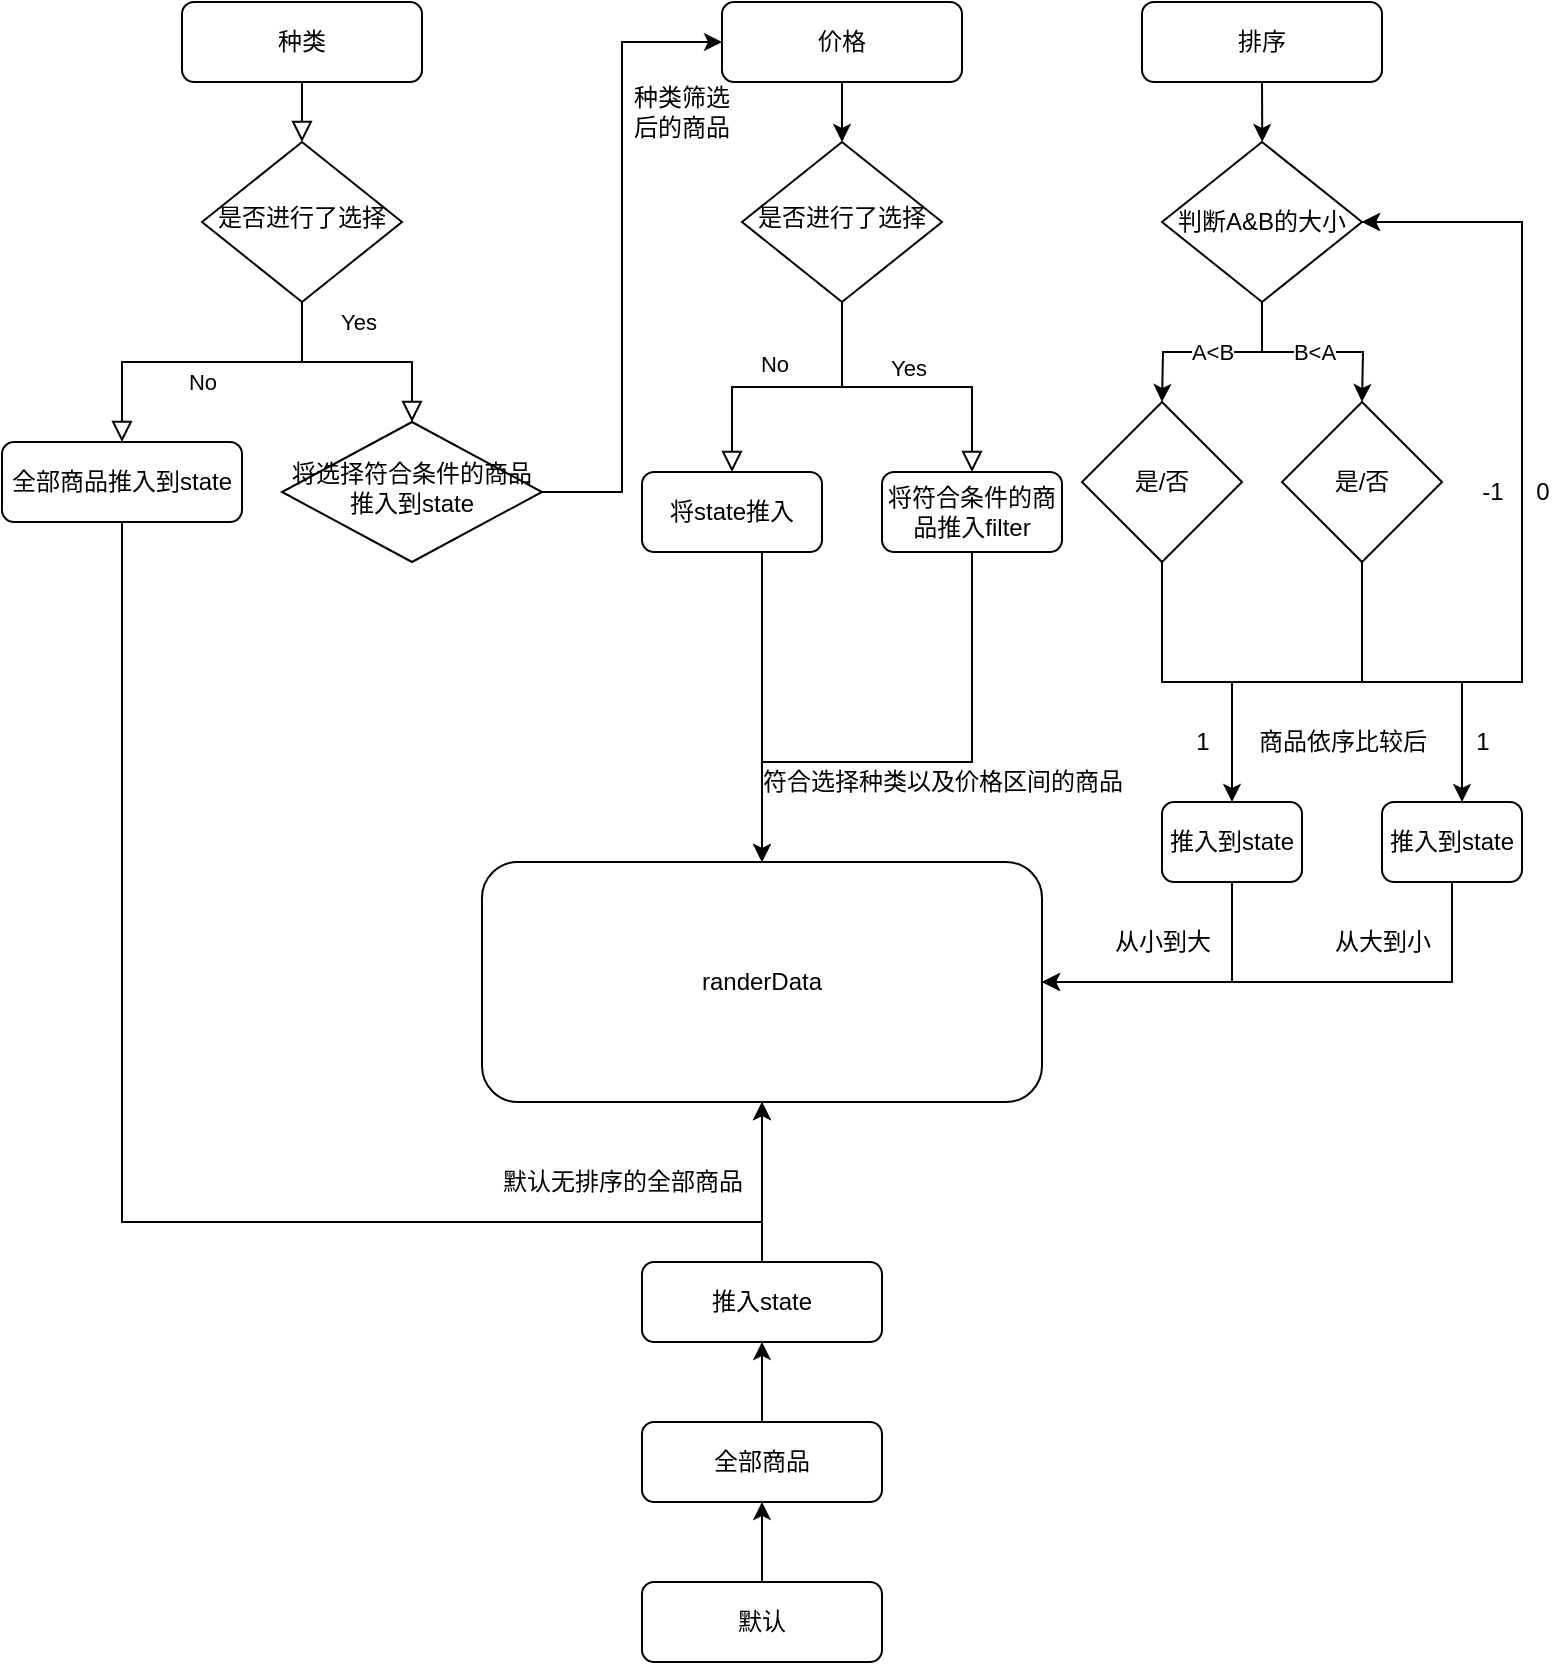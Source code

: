 <mxfile version="20.0.1" type="github">
  <diagram id="C5RBs43oDa-KdzZeNtuy" name="Page-1">
    <mxGraphModel dx="1178" dy="609" grid="1" gridSize="10" guides="1" tooltips="1" connect="1" arrows="1" fold="1" page="1" pageScale="1" pageWidth="827" pageHeight="1169" math="0" shadow="0">
      <root>
        <mxCell id="WIyWlLk6GJQsqaUBKTNV-0" />
        <mxCell id="WIyWlLk6GJQsqaUBKTNV-1" parent="WIyWlLk6GJQsqaUBKTNV-0" />
        <mxCell id="WIyWlLk6GJQsqaUBKTNV-2" value="" style="rounded=0;html=1;jettySize=auto;orthogonalLoop=1;fontSize=11;endArrow=block;endFill=0;endSize=8;strokeWidth=1;shadow=0;labelBackgroundColor=none;edgeStyle=orthogonalEdgeStyle;" parent="WIyWlLk6GJQsqaUBKTNV-1" source="WIyWlLk6GJQsqaUBKTNV-3" target="WIyWlLk6GJQsqaUBKTNV-6" edge="1">
          <mxGeometry relative="1" as="geometry" />
        </mxCell>
        <mxCell id="WIyWlLk6GJQsqaUBKTNV-3" value="种类" style="rounded=1;whiteSpace=wrap;html=1;fontSize=12;glass=0;strokeWidth=1;shadow=0;" parent="WIyWlLk6GJQsqaUBKTNV-1" vertex="1">
          <mxGeometry x="90" y="10" width="120" height="40" as="geometry" />
        </mxCell>
        <mxCell id="WIyWlLk6GJQsqaUBKTNV-4" value="Yes" style="rounded=0;html=1;jettySize=auto;orthogonalLoop=1;fontSize=11;endArrow=block;endFill=0;endSize=8;strokeWidth=1;shadow=0;labelBackgroundColor=none;edgeStyle=orthogonalEdgeStyle;" parent="WIyWlLk6GJQsqaUBKTNV-1" source="WIyWlLk6GJQsqaUBKTNV-6" target="WIyWlLk6GJQsqaUBKTNV-10" edge="1">
          <mxGeometry y="20" relative="1" as="geometry">
            <mxPoint as="offset" />
            <Array as="points">
              <mxPoint x="150" y="190" />
              <mxPoint x="205" y="190" />
            </Array>
          </mxGeometry>
        </mxCell>
        <mxCell id="WIyWlLk6GJQsqaUBKTNV-5" value="No" style="edgeStyle=orthogonalEdgeStyle;rounded=0;html=1;jettySize=auto;orthogonalLoop=1;fontSize=11;endArrow=block;endFill=0;endSize=8;strokeWidth=1;shadow=0;labelBackgroundColor=none;" parent="WIyWlLk6GJQsqaUBKTNV-1" source="WIyWlLk6GJQsqaUBKTNV-6" target="WIyWlLk6GJQsqaUBKTNV-7" edge="1">
          <mxGeometry y="10" relative="1" as="geometry">
            <mxPoint as="offset" />
            <Array as="points">
              <mxPoint x="150" y="190" />
              <mxPoint x="60" y="190" />
            </Array>
          </mxGeometry>
        </mxCell>
        <mxCell id="WIyWlLk6GJQsqaUBKTNV-6" value="是否进行了选择" style="rhombus;whiteSpace=wrap;html=1;shadow=0;fontFamily=Helvetica;fontSize=12;align=center;strokeWidth=1;spacing=6;spacingTop=-4;" parent="WIyWlLk6GJQsqaUBKTNV-1" vertex="1">
          <mxGeometry x="100" y="80" width="100" height="80" as="geometry" />
        </mxCell>
        <mxCell id="bC_j-oBZduHy3UDFGcDc-37" style="edgeStyle=orthogonalEdgeStyle;rounded=0;orthogonalLoop=1;jettySize=auto;html=1;entryX=0.5;entryY=1;entryDx=0;entryDy=0;" parent="WIyWlLk6GJQsqaUBKTNV-1" source="WIyWlLk6GJQsqaUBKTNV-7" target="bC_j-oBZduHy3UDFGcDc-35" edge="1">
          <mxGeometry relative="1" as="geometry">
            <Array as="points">
              <mxPoint x="60" y="620" />
              <mxPoint x="380" y="620" />
            </Array>
          </mxGeometry>
        </mxCell>
        <mxCell id="WIyWlLk6GJQsqaUBKTNV-7" value="全部商品推入到state" style="rounded=1;whiteSpace=wrap;html=1;fontSize=12;glass=0;strokeWidth=1;shadow=0;" parent="WIyWlLk6GJQsqaUBKTNV-1" vertex="1">
          <mxGeometry y="230" width="120" height="40" as="geometry" />
        </mxCell>
        <mxCell id="WIyWlLk6GJQsqaUBKTNV-8" value="No" style="rounded=0;html=1;jettySize=auto;orthogonalLoop=1;fontSize=11;endArrow=block;endFill=0;endSize=8;strokeWidth=1;shadow=0;labelBackgroundColor=none;edgeStyle=orthogonalEdgeStyle;exitX=0.5;exitY=1;exitDx=0;exitDy=0;" parent="WIyWlLk6GJQsqaUBKTNV-1" source="bC_j-oBZduHy3UDFGcDc-3" target="WIyWlLk6GJQsqaUBKTNV-11" edge="1">
          <mxGeometry x="0.1" y="-12" relative="1" as="geometry">
            <mxPoint as="offset" />
            <mxPoint x="400" y="220" as="sourcePoint" />
          </mxGeometry>
        </mxCell>
        <mxCell id="WIyWlLk6GJQsqaUBKTNV-9" value="Yes" style="edgeStyle=orthogonalEdgeStyle;rounded=0;html=1;jettySize=auto;orthogonalLoop=1;fontSize=11;endArrow=block;endFill=0;endSize=8;strokeWidth=1;shadow=0;labelBackgroundColor=none;exitX=0.5;exitY=1;exitDx=0;exitDy=0;" parent="WIyWlLk6GJQsqaUBKTNV-1" source="bC_j-oBZduHy3UDFGcDc-3" target="WIyWlLk6GJQsqaUBKTNV-12" edge="1">
          <mxGeometry y="10" relative="1" as="geometry">
            <mxPoint as="offset" />
            <mxPoint x="390" y="220" as="sourcePoint" />
          </mxGeometry>
        </mxCell>
        <mxCell id="bC_j-oBZduHy3UDFGcDc-9" style="edgeStyle=orthogonalEdgeStyle;rounded=0;orthogonalLoop=1;jettySize=auto;html=1;exitX=1;exitY=0.5;exitDx=0;exitDy=0;entryX=0;entryY=0.5;entryDx=0;entryDy=0;" parent="WIyWlLk6GJQsqaUBKTNV-1" source="WIyWlLk6GJQsqaUBKTNV-10" target="bC_j-oBZduHy3UDFGcDc-0" edge="1">
          <mxGeometry relative="1" as="geometry">
            <Array as="points">
              <mxPoint x="310" y="255" />
              <mxPoint x="310" y="30" />
            </Array>
          </mxGeometry>
        </mxCell>
        <mxCell id="WIyWlLk6GJQsqaUBKTNV-10" value="将选择符合条件的商品推入到state" style="rhombus;whiteSpace=wrap;html=1;shadow=0;fontFamily=Helvetica;fontSize=12;align=center;strokeWidth=1;spacing=6;spacingTop=-4;" parent="WIyWlLk6GJQsqaUBKTNV-1" vertex="1">
          <mxGeometry x="140" y="220" width="130" height="70" as="geometry" />
        </mxCell>
        <mxCell id="bC_j-oBZduHy3UDFGcDc-40" style="edgeStyle=orthogonalEdgeStyle;rounded=0;orthogonalLoop=1;jettySize=auto;html=1;entryX=0.5;entryY=0;entryDx=0;entryDy=0;" parent="WIyWlLk6GJQsqaUBKTNV-1" source="WIyWlLk6GJQsqaUBKTNV-11" target="bC_j-oBZduHy3UDFGcDc-35" edge="1">
          <mxGeometry relative="1" as="geometry">
            <Array as="points">
              <mxPoint x="380" y="440" />
            </Array>
          </mxGeometry>
        </mxCell>
        <mxCell id="WIyWlLk6GJQsqaUBKTNV-11" value="将state推入" style="rounded=1;whiteSpace=wrap;html=1;fontSize=12;glass=0;strokeWidth=1;shadow=0;" parent="WIyWlLk6GJQsqaUBKTNV-1" vertex="1">
          <mxGeometry x="320" y="245" width="90" height="40" as="geometry" />
        </mxCell>
        <mxCell id="bC_j-oBZduHy3UDFGcDc-38" style="edgeStyle=orthogonalEdgeStyle;rounded=0;orthogonalLoop=1;jettySize=auto;html=1;entryX=0.5;entryY=0;entryDx=0;entryDy=0;startArrow=none;" parent="WIyWlLk6GJQsqaUBKTNV-1" source="bC_j-oBZduHy3UDFGcDc-44" target="bC_j-oBZduHy3UDFGcDc-35" edge="1">
          <mxGeometry relative="1" as="geometry">
            <Array as="points">
              <mxPoint x="380" y="390" />
            </Array>
          </mxGeometry>
        </mxCell>
        <mxCell id="WIyWlLk6GJQsqaUBKTNV-12" value="将符合条件的商品推入filter" style="rounded=1;whiteSpace=wrap;html=1;fontSize=12;glass=0;strokeWidth=1;shadow=0;" parent="WIyWlLk6GJQsqaUBKTNV-1" vertex="1">
          <mxGeometry x="440" y="245" width="90" height="40" as="geometry" />
        </mxCell>
        <mxCell id="bC_j-oBZduHy3UDFGcDc-6" style="edgeStyle=orthogonalEdgeStyle;rounded=0;orthogonalLoop=1;jettySize=auto;html=1;exitX=0.5;exitY=1;exitDx=0;exitDy=0;entryX=0.5;entryY=0;entryDx=0;entryDy=0;" parent="WIyWlLk6GJQsqaUBKTNV-1" source="bC_j-oBZduHy3UDFGcDc-0" target="bC_j-oBZduHy3UDFGcDc-3" edge="1">
          <mxGeometry relative="1" as="geometry" />
        </mxCell>
        <mxCell id="bC_j-oBZduHy3UDFGcDc-0" value="价格" style="rounded=1;whiteSpace=wrap;html=1;fontSize=12;glass=0;strokeWidth=1;shadow=0;" parent="WIyWlLk6GJQsqaUBKTNV-1" vertex="1">
          <mxGeometry x="360" y="10" width="120" height="40" as="geometry" />
        </mxCell>
        <mxCell id="bC_j-oBZduHy3UDFGcDc-3" value="是否进行了选择" style="rhombus;whiteSpace=wrap;html=1;shadow=0;fontFamily=Helvetica;fontSize=12;align=center;strokeWidth=1;spacing=6;spacingTop=-4;" parent="WIyWlLk6GJQsqaUBKTNV-1" vertex="1">
          <mxGeometry x="370" y="80" width="100" height="80" as="geometry" />
        </mxCell>
        <mxCell id="bC_j-oBZduHy3UDFGcDc-11" style="edgeStyle=orthogonalEdgeStyle;rounded=0;orthogonalLoop=1;jettySize=auto;html=1;exitX=0.5;exitY=1;exitDx=0;exitDy=0;" parent="WIyWlLk6GJQsqaUBKTNV-1" source="bC_j-oBZduHy3UDFGcDc-10" edge="1">
          <mxGeometry relative="1" as="geometry">
            <mxPoint x="630.143" y="80" as="targetPoint" />
          </mxGeometry>
        </mxCell>
        <mxCell id="bC_j-oBZduHy3UDFGcDc-10" value="排序" style="rounded=1;whiteSpace=wrap;html=1;fontSize=12;glass=0;strokeWidth=1;shadow=0;" parent="WIyWlLk6GJQsqaUBKTNV-1" vertex="1">
          <mxGeometry x="570" y="10" width="120" height="40" as="geometry" />
        </mxCell>
        <mxCell id="bC_j-oBZduHy3UDFGcDc-13" value="A&amp;lt;B" style="edgeStyle=orthogonalEdgeStyle;rounded=0;orthogonalLoop=1;jettySize=auto;html=1;" parent="WIyWlLk6GJQsqaUBKTNV-1" source="bC_j-oBZduHy3UDFGcDc-12" edge="1">
          <mxGeometry relative="1" as="geometry">
            <mxPoint x="580" y="210" as="targetPoint" />
          </mxGeometry>
        </mxCell>
        <mxCell id="bC_j-oBZduHy3UDFGcDc-14" value="B&amp;lt;A" style="edgeStyle=orthogonalEdgeStyle;rounded=0;orthogonalLoop=1;jettySize=auto;html=1;" parent="WIyWlLk6GJQsqaUBKTNV-1" source="bC_j-oBZduHy3UDFGcDc-12" edge="1">
          <mxGeometry relative="1" as="geometry">
            <mxPoint x="680" y="210" as="targetPoint" />
          </mxGeometry>
        </mxCell>
        <mxCell id="bC_j-oBZduHy3UDFGcDc-12" value="判断A&amp;amp;B的大小" style="rhombus;whiteSpace=wrap;html=1;" parent="WIyWlLk6GJQsqaUBKTNV-1" vertex="1">
          <mxGeometry x="580" y="80" width="100" height="80" as="geometry" />
        </mxCell>
        <mxCell id="bC_j-oBZduHy3UDFGcDc-17" style="edgeStyle=orthogonalEdgeStyle;rounded=0;orthogonalLoop=1;jettySize=auto;html=1;entryX=0.5;entryY=0;entryDx=0;entryDy=0;" parent="WIyWlLk6GJQsqaUBKTNV-1" source="bC_j-oBZduHy3UDFGcDc-15" target="bC_j-oBZduHy3UDFGcDc-27" edge="1">
          <mxGeometry relative="1" as="geometry">
            <mxPoint x="580" y="360" as="targetPoint" />
            <Array as="points">
              <mxPoint x="580" y="350" />
              <mxPoint x="615" y="350" />
            </Array>
          </mxGeometry>
        </mxCell>
        <mxCell id="bC_j-oBZduHy3UDFGcDc-20" style="edgeStyle=orthogonalEdgeStyle;rounded=0;orthogonalLoop=1;jettySize=auto;html=1;exitX=0.5;exitY=1;exitDx=0;exitDy=0;entryX=1;entryY=0.5;entryDx=0;entryDy=0;" parent="WIyWlLk6GJQsqaUBKTNV-1" source="bC_j-oBZduHy3UDFGcDc-15" target="bC_j-oBZduHy3UDFGcDc-12" edge="1">
          <mxGeometry relative="1" as="geometry">
            <mxPoint x="630" y="360" as="targetPoint" />
            <Array as="points">
              <mxPoint x="580" y="350" />
              <mxPoint x="760" y="350" />
              <mxPoint x="760" y="120" />
            </Array>
          </mxGeometry>
        </mxCell>
        <mxCell id="bC_j-oBZduHy3UDFGcDc-15" value="是/否" style="rhombus;whiteSpace=wrap;html=1;" parent="WIyWlLk6GJQsqaUBKTNV-1" vertex="1">
          <mxGeometry x="540" y="210" width="80" height="80" as="geometry" />
        </mxCell>
        <mxCell id="bC_j-oBZduHy3UDFGcDc-18" style="edgeStyle=orthogonalEdgeStyle;rounded=0;orthogonalLoop=1;jettySize=auto;html=1;exitX=0.5;exitY=1;exitDx=0;exitDy=0;entryX=1;entryY=0.5;entryDx=0;entryDy=0;" parent="WIyWlLk6GJQsqaUBKTNV-1" source="bC_j-oBZduHy3UDFGcDc-16" target="bC_j-oBZduHy3UDFGcDc-12" edge="1">
          <mxGeometry relative="1" as="geometry">
            <mxPoint x="680" y="360" as="targetPoint" />
            <Array as="points">
              <mxPoint x="680" y="350" />
              <mxPoint x="760" y="350" />
              <mxPoint x="760" y="120" />
            </Array>
          </mxGeometry>
        </mxCell>
        <mxCell id="bC_j-oBZduHy3UDFGcDc-49" style="edgeStyle=orthogonalEdgeStyle;rounded=0;orthogonalLoop=1;jettySize=auto;html=1;" parent="WIyWlLk6GJQsqaUBKTNV-1" source="bC_j-oBZduHy3UDFGcDc-16" edge="1">
          <mxGeometry relative="1" as="geometry">
            <mxPoint x="730" y="410" as="targetPoint" />
            <Array as="points">
              <mxPoint x="680" y="350" />
              <mxPoint x="730" y="350" />
            </Array>
          </mxGeometry>
        </mxCell>
        <mxCell id="bC_j-oBZduHy3UDFGcDc-16" value="是/否" style="rhombus;whiteSpace=wrap;html=1;" parent="WIyWlLk6GJQsqaUBKTNV-1" vertex="1">
          <mxGeometry x="640" y="210" width="80" height="80" as="geometry" />
        </mxCell>
        <mxCell id="bC_j-oBZduHy3UDFGcDc-24" value="1" style="text;html=1;align=center;verticalAlign=middle;resizable=0;points=[];autosize=1;strokeColor=none;fillColor=none;" parent="WIyWlLk6GJQsqaUBKTNV-1" vertex="1">
          <mxGeometry x="590" y="370" width="20" height="20" as="geometry" />
        </mxCell>
        <mxCell id="bC_j-oBZduHy3UDFGcDc-25" value="-1" style="text;html=1;align=center;verticalAlign=middle;resizable=0;points=[];autosize=1;strokeColor=none;fillColor=none;" parent="WIyWlLk6GJQsqaUBKTNV-1" vertex="1">
          <mxGeometry x="730" y="245" width="30" height="20" as="geometry" />
        </mxCell>
        <mxCell id="bC_j-oBZduHy3UDFGcDc-26" value="0" style="text;html=1;align=center;verticalAlign=middle;resizable=0;points=[];autosize=1;strokeColor=none;fillColor=none;" parent="WIyWlLk6GJQsqaUBKTNV-1" vertex="1">
          <mxGeometry x="760" y="245" width="20" height="20" as="geometry" />
        </mxCell>
        <mxCell id="bC_j-oBZduHy3UDFGcDc-39" style="edgeStyle=orthogonalEdgeStyle;rounded=0;orthogonalLoop=1;jettySize=auto;html=1;entryX=1;entryY=0.5;entryDx=0;entryDy=0;" parent="WIyWlLk6GJQsqaUBKTNV-1" source="bC_j-oBZduHy3UDFGcDc-27" target="bC_j-oBZduHy3UDFGcDc-35" edge="1">
          <mxGeometry relative="1" as="geometry">
            <Array as="points">
              <mxPoint x="615" y="500" />
            </Array>
          </mxGeometry>
        </mxCell>
        <mxCell id="bC_j-oBZduHy3UDFGcDc-27" value="推入到state" style="rounded=1;whiteSpace=wrap;html=1;fontSize=12;glass=0;strokeWidth=1;shadow=0;" parent="WIyWlLk6GJQsqaUBKTNV-1" vertex="1">
          <mxGeometry x="580" y="410" width="70" height="40" as="geometry" />
        </mxCell>
        <mxCell id="bC_j-oBZduHy3UDFGcDc-29" style="edgeStyle=orthogonalEdgeStyle;rounded=0;orthogonalLoop=1;jettySize=auto;html=1;" parent="WIyWlLk6GJQsqaUBKTNV-1" source="bC_j-oBZduHy3UDFGcDc-28" edge="1">
          <mxGeometry relative="1" as="geometry">
            <mxPoint x="380" y="760" as="targetPoint" />
          </mxGeometry>
        </mxCell>
        <mxCell id="bC_j-oBZduHy3UDFGcDc-28" value="默认" style="rounded=1;whiteSpace=wrap;html=1;fontSize=12;glass=0;strokeWidth=1;shadow=0;" parent="WIyWlLk6GJQsqaUBKTNV-1" vertex="1">
          <mxGeometry x="320" y="800" width="120" height="40" as="geometry" />
        </mxCell>
        <mxCell id="bC_j-oBZduHy3UDFGcDc-33" style="edgeStyle=orthogonalEdgeStyle;rounded=0;orthogonalLoop=1;jettySize=auto;html=1;" parent="WIyWlLk6GJQsqaUBKTNV-1" source="bC_j-oBZduHy3UDFGcDc-32" edge="1">
          <mxGeometry relative="1" as="geometry">
            <mxPoint x="380" y="680" as="targetPoint" />
          </mxGeometry>
        </mxCell>
        <mxCell id="bC_j-oBZduHy3UDFGcDc-32" value="全部商品" style="rounded=1;whiteSpace=wrap;html=1;fontSize=12;glass=0;strokeWidth=1;shadow=0;" parent="WIyWlLk6GJQsqaUBKTNV-1" vertex="1">
          <mxGeometry x="320" y="720" width="120" height="40" as="geometry" />
        </mxCell>
        <mxCell id="bC_j-oBZduHy3UDFGcDc-36" style="edgeStyle=orthogonalEdgeStyle;rounded=0;orthogonalLoop=1;jettySize=auto;html=1;entryX=0.5;entryY=1;entryDx=0;entryDy=0;" parent="WIyWlLk6GJQsqaUBKTNV-1" source="bC_j-oBZduHy3UDFGcDc-34" target="bC_j-oBZduHy3UDFGcDc-35" edge="1">
          <mxGeometry relative="1" as="geometry">
            <Array as="points">
              <mxPoint x="380" y="580" />
              <mxPoint x="380" y="580" />
            </Array>
          </mxGeometry>
        </mxCell>
        <mxCell id="bC_j-oBZduHy3UDFGcDc-34" value="推入state" style="rounded=1;whiteSpace=wrap;html=1;fontSize=12;glass=0;strokeWidth=1;shadow=0;" parent="WIyWlLk6GJQsqaUBKTNV-1" vertex="1">
          <mxGeometry x="320" y="640" width="120" height="40" as="geometry" />
        </mxCell>
        <mxCell id="bC_j-oBZduHy3UDFGcDc-35" value="randerData" style="rounded=1;whiteSpace=wrap;html=1;fontSize=12;glass=0;strokeWidth=1;shadow=0;" parent="WIyWlLk6GJQsqaUBKTNV-1" vertex="1">
          <mxGeometry x="240" y="440" width="280" height="120" as="geometry" />
        </mxCell>
        <mxCell id="bC_j-oBZduHy3UDFGcDc-41" value="默认无排序的全部商品" style="text;html=1;align=center;verticalAlign=middle;resizable=0;points=[];autosize=1;strokeColor=none;fillColor=none;" parent="WIyWlLk6GJQsqaUBKTNV-1" vertex="1">
          <mxGeometry x="240" y="590" width="140" height="20" as="geometry" />
        </mxCell>
        <mxCell id="bC_j-oBZduHy3UDFGcDc-43" value="种类筛选后的商品" style="text;html=1;strokeColor=none;fillColor=none;align=center;verticalAlign=middle;whiteSpace=wrap;rounded=0;" parent="WIyWlLk6GJQsqaUBKTNV-1" vertex="1">
          <mxGeometry x="310" y="40" width="60" height="50" as="geometry" />
        </mxCell>
        <mxCell id="bC_j-oBZduHy3UDFGcDc-48" value="商品依序比较后" style="text;html=1;align=center;verticalAlign=middle;resizable=0;points=[];autosize=1;strokeColor=none;fillColor=none;" parent="WIyWlLk6GJQsqaUBKTNV-1" vertex="1">
          <mxGeometry x="620" y="370" width="100" height="20" as="geometry" />
        </mxCell>
        <mxCell id="bC_j-oBZduHy3UDFGcDc-52" style="edgeStyle=orthogonalEdgeStyle;rounded=0;orthogonalLoop=1;jettySize=auto;html=1;entryX=1;entryY=0.5;entryDx=0;entryDy=0;" parent="WIyWlLk6GJQsqaUBKTNV-1" source="bC_j-oBZduHy3UDFGcDc-50" target="bC_j-oBZduHy3UDFGcDc-35" edge="1">
          <mxGeometry relative="1" as="geometry">
            <Array as="points">
              <mxPoint x="725" y="500" />
            </Array>
          </mxGeometry>
        </mxCell>
        <mxCell id="bC_j-oBZduHy3UDFGcDc-50" value="推入到state" style="rounded=1;whiteSpace=wrap;html=1;fontSize=12;glass=0;strokeWidth=1;shadow=0;" parent="WIyWlLk6GJQsqaUBKTNV-1" vertex="1">
          <mxGeometry x="690" y="410" width="70" height="40" as="geometry" />
        </mxCell>
        <mxCell id="bC_j-oBZduHy3UDFGcDc-51" value="1" style="text;html=1;align=center;verticalAlign=middle;resizable=0;points=[];autosize=1;strokeColor=none;fillColor=none;" parent="WIyWlLk6GJQsqaUBKTNV-1" vertex="1">
          <mxGeometry x="730" y="370" width="20" height="20" as="geometry" />
        </mxCell>
        <mxCell id="bC_j-oBZduHy3UDFGcDc-53" value="从小到大" style="text;html=1;align=center;verticalAlign=middle;resizable=0;points=[];autosize=1;strokeColor=none;fillColor=none;" parent="WIyWlLk6GJQsqaUBKTNV-1" vertex="1">
          <mxGeometry x="550" y="470" width="60" height="20" as="geometry" />
        </mxCell>
        <mxCell id="bC_j-oBZduHy3UDFGcDc-54" value="从大到小" style="text;html=1;align=center;verticalAlign=middle;resizable=0;points=[];autosize=1;strokeColor=none;fillColor=none;" parent="WIyWlLk6GJQsqaUBKTNV-1" vertex="1">
          <mxGeometry x="660" y="470" width="60" height="20" as="geometry" />
        </mxCell>
        <mxCell id="bC_j-oBZduHy3UDFGcDc-44" value="符合选择种类以及价格区间的商品" style="text;html=1;align=center;verticalAlign=middle;resizable=0;points=[];autosize=1;strokeColor=none;fillColor=none;" parent="WIyWlLk6GJQsqaUBKTNV-1" vertex="1">
          <mxGeometry x="370" y="390" width="200" height="20" as="geometry" />
        </mxCell>
        <mxCell id="aWPtKFEeljNalWlG0215-0" value="" style="edgeStyle=orthogonalEdgeStyle;rounded=0;orthogonalLoop=1;jettySize=auto;html=1;endArrow=none;" edge="1" parent="WIyWlLk6GJQsqaUBKTNV-1" source="WIyWlLk6GJQsqaUBKTNV-12">
          <mxGeometry relative="1" as="geometry">
            <Array as="points">
              <mxPoint x="485" y="390" />
              <mxPoint x="381" y="390" />
            </Array>
            <mxPoint x="485.029" y="285" as="sourcePoint" />
            <mxPoint x="380" y="390" as="targetPoint" />
          </mxGeometry>
        </mxCell>
      </root>
    </mxGraphModel>
  </diagram>
</mxfile>
